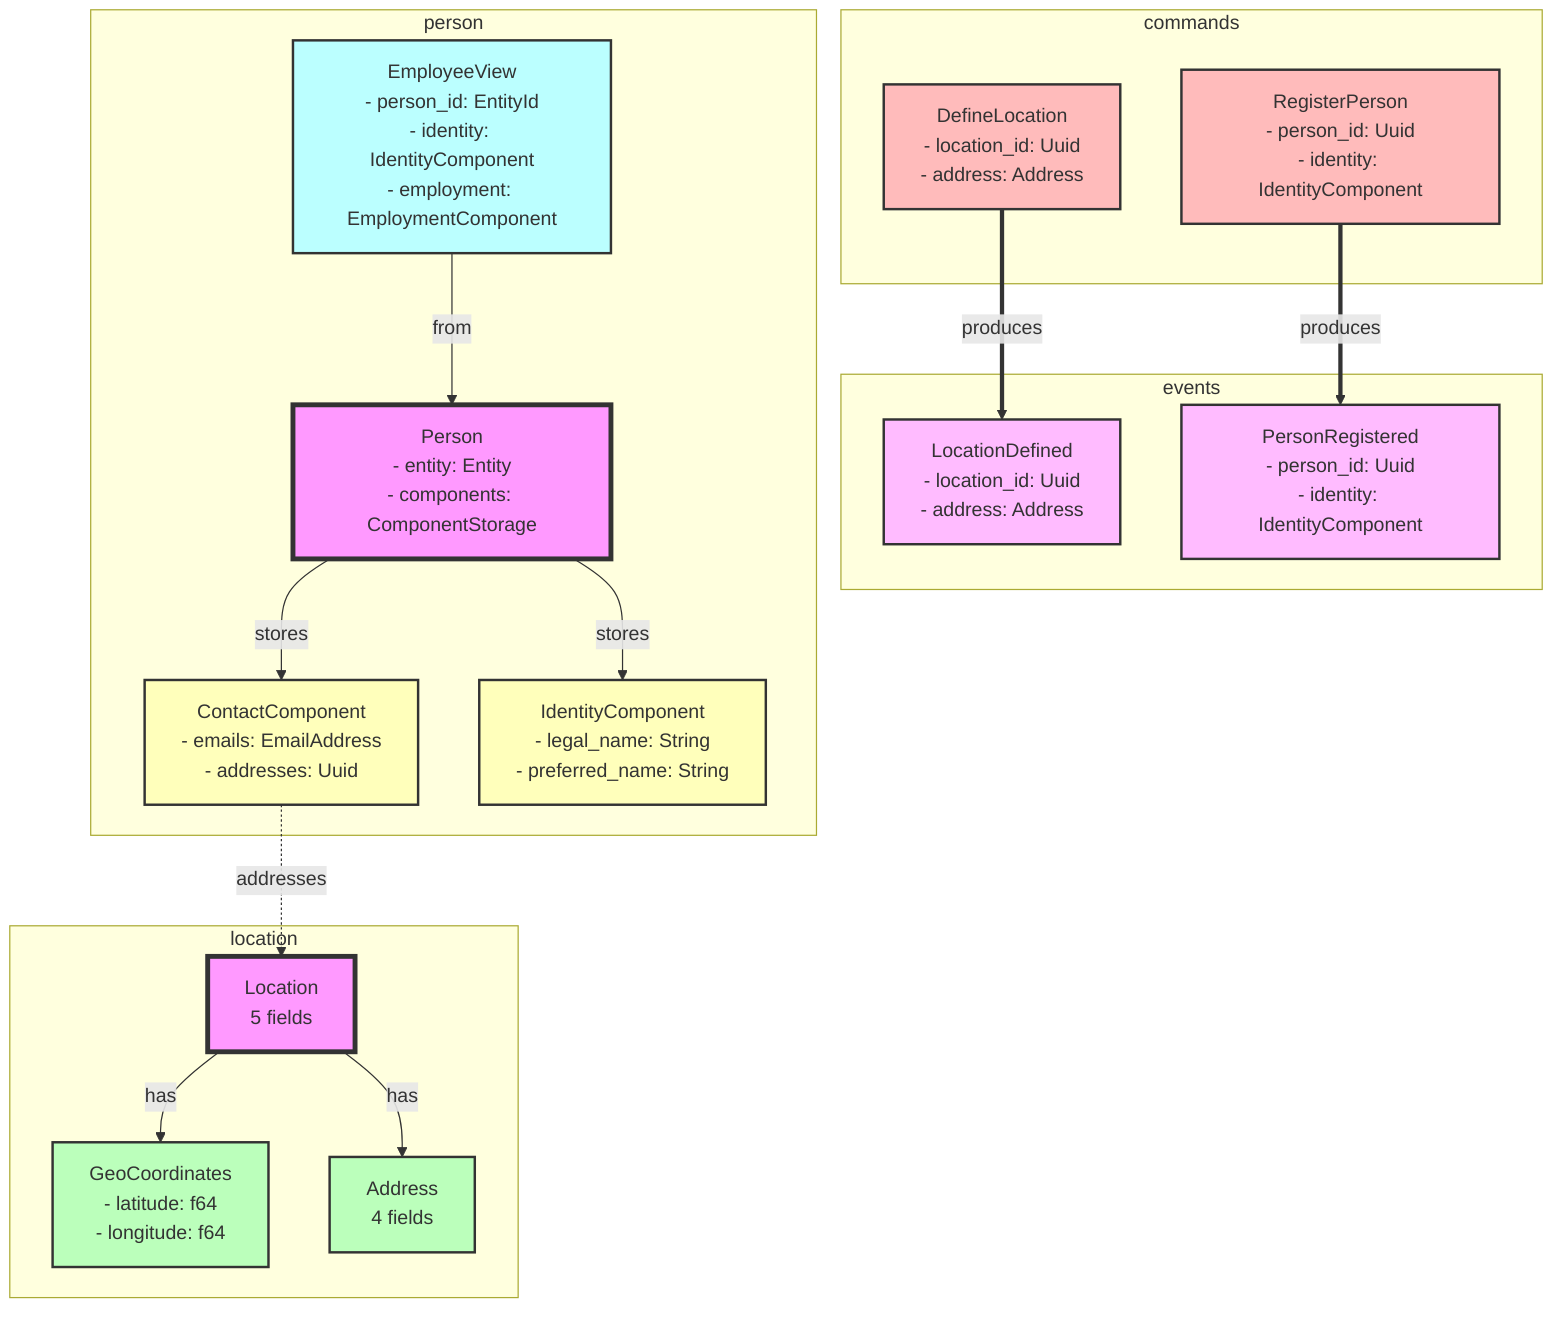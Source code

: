 graph TD
    %% Domain Model Graph
    %% Generated from cim-domain source code

    %% Node Styles
    classDef aggregate fill:#f9f,stroke:#333,stroke-width:4px;
    classDef entity fill:#bbf,stroke:#333,stroke-width:2px;
    classDef valueObject fill:#bfb,stroke:#333,stroke-width:2px;
    classDef command fill:#fbb,stroke:#333,stroke-width:2px;
    classDef event fill:#fbf,stroke:#333,stroke-width:2px;
    classDef component fill:#ffb,stroke:#333,stroke-width:2px;
    classDef projection fill:#bff,stroke:#333,stroke-width:2px;

    subgraph location
        GeoCoordinates[GeoCoordinates<br/>- latitude: f64<br/>- longitude: f64]
        Location[Location<br/>5 fields]
        Address[Address<br/>4 fields]
    end

    subgraph events
        LocationDefined[LocationDefined<br/>- location_id: Uuid<br/>- address: Address]
        PersonRegistered[PersonRegistered<br/>- person_id: Uuid<br/>- identity: IdentityComponent]
    end

    subgraph person
        ContactComponent[ContactComponent<br/>- emails: EmailAddress<br/>- addresses: Uuid]
        EmployeeView[EmployeeView<br/>- person_id: EntityId<PersonMarker><br/>- identity: IdentityComponent<br/>- employment: EmploymentComponent]
        Person[Person<br/>- entity: Entity<PersonMarker><br/>- components: ComponentStorage]
        IdentityComponent[IdentityComponent<br/>- legal_name: String<br/>- preferred_name: String]
    end

    subgraph commands
        DefineLocation[DefineLocation<br/>- location_id: Uuid<br/>- address: Address]
        RegisterPerson[RegisterPerson<br/>- person_id: Uuid<br/>- identity: IdentityComponent]
    end

    %% Relationships
    Location -->|has| Address
    Location -->|has| GeoCoordinates
    Person -->|stores| IdentityComponent
    Person -->|stores| ContactComponent
    ContactComponent -.->|addresses| Location
    RegisterPerson ==>|produces| PersonRegistered
    DefineLocation ==>|produces| LocationDefined
    EmployeeView -->|from| Person

    %% Apply Styles
    class GeoCoordinates valueObject;
    class LocationDefined event;
    class Location aggregate;
    class ContactComponent component;
    class DefineLocation command;
    class EmployeeView projection;
    class RegisterPerson command;
    class Person aggregate;
    class PersonRegistered event;
    class Address valueObject;
    class IdentityComponent component;